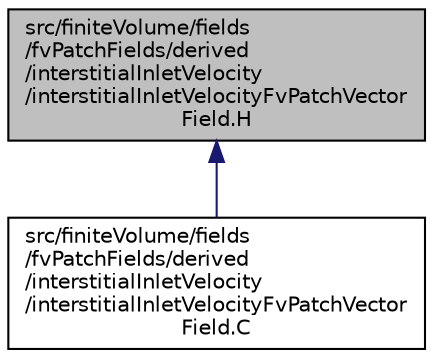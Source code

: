 digraph "src/finiteVolume/fields/fvPatchFields/derived/interstitialInletVelocity/interstitialInletVelocityFvPatchVectorField.H"
{
  bgcolor="transparent";
  edge [fontname="Helvetica",fontsize="10",labelfontname="Helvetica",labelfontsize="10"];
  node [fontname="Helvetica",fontsize="10",shape=record];
  Node1 [label="src/finiteVolume/fields\l/fvPatchFields/derived\l/interstitialInletVelocity\l/interstitialInletVelocityFvPatchVector\lField.H",height=0.2,width=0.4,color="black", fillcolor="grey75", style="filled", fontcolor="black"];
  Node1 -> Node2 [dir="back",color="midnightblue",fontsize="10",style="solid",fontname="Helvetica"];
  Node2 [label="src/finiteVolume/fields\l/fvPatchFields/derived\l/interstitialInletVelocity\l/interstitialInletVelocityFvPatchVector\lField.C",height=0.2,width=0.4,color="black",URL="$a05509.html"];
}
